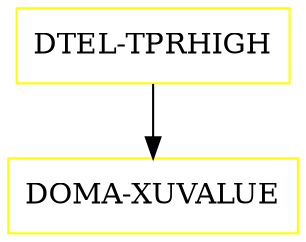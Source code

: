 digraph G {
  "DTEL-TPRHIGH" [shape=box,color=yellow];
  "DOMA-XUVALUE" [shape=box,color=yellow,URL="./DOMA_XUVALUE.html"];
  "DTEL-TPRHIGH" -> "DOMA-XUVALUE";
}

